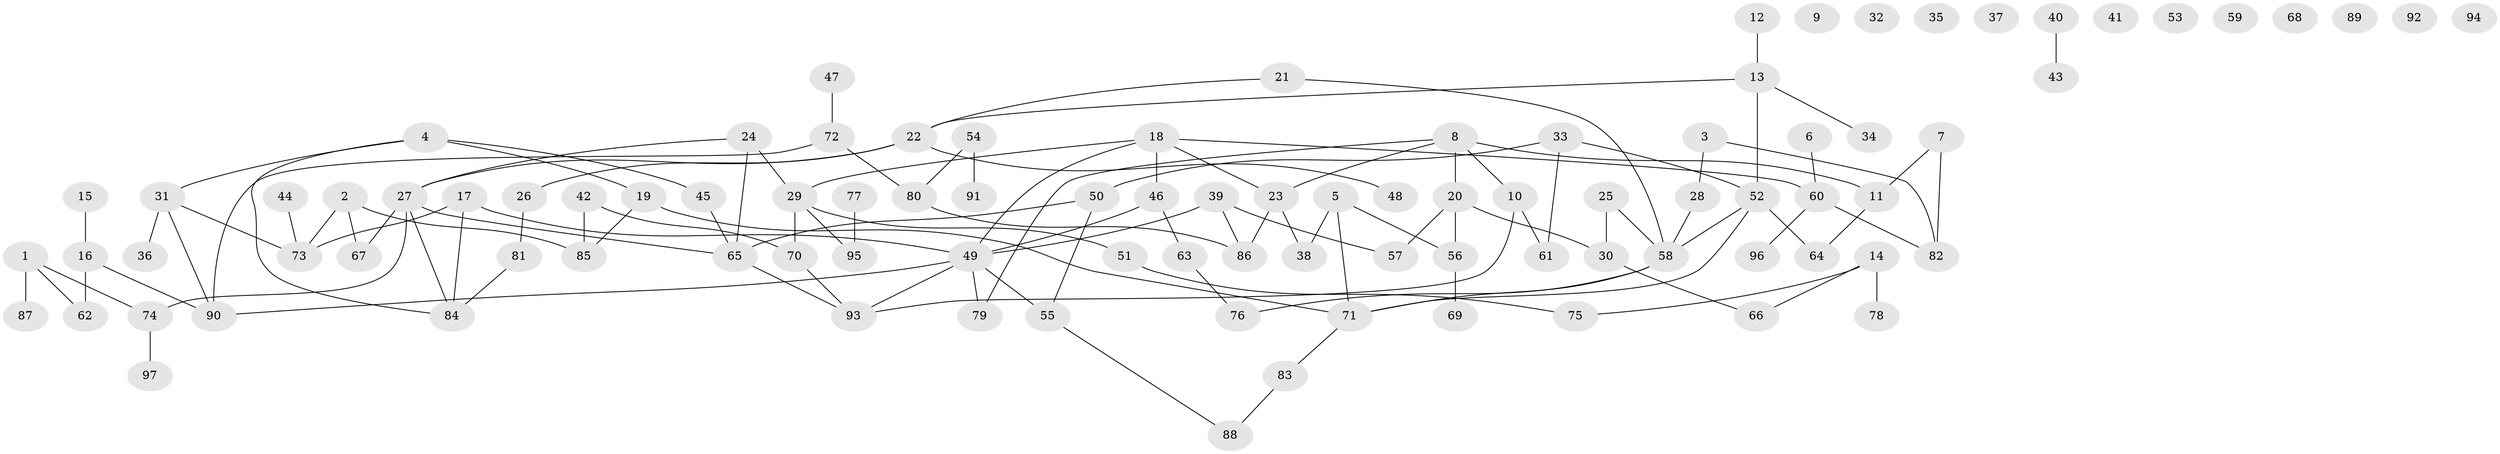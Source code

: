 // Generated by graph-tools (version 1.1) at 2025/00/03/09/25 03:00:53]
// undirected, 97 vertices, 117 edges
graph export_dot {
graph [start="1"]
  node [color=gray90,style=filled];
  1;
  2;
  3;
  4;
  5;
  6;
  7;
  8;
  9;
  10;
  11;
  12;
  13;
  14;
  15;
  16;
  17;
  18;
  19;
  20;
  21;
  22;
  23;
  24;
  25;
  26;
  27;
  28;
  29;
  30;
  31;
  32;
  33;
  34;
  35;
  36;
  37;
  38;
  39;
  40;
  41;
  42;
  43;
  44;
  45;
  46;
  47;
  48;
  49;
  50;
  51;
  52;
  53;
  54;
  55;
  56;
  57;
  58;
  59;
  60;
  61;
  62;
  63;
  64;
  65;
  66;
  67;
  68;
  69;
  70;
  71;
  72;
  73;
  74;
  75;
  76;
  77;
  78;
  79;
  80;
  81;
  82;
  83;
  84;
  85;
  86;
  87;
  88;
  89;
  90;
  91;
  92;
  93;
  94;
  95;
  96;
  97;
  1 -- 62;
  1 -- 74;
  1 -- 87;
  2 -- 67;
  2 -- 73;
  2 -- 85;
  3 -- 28;
  3 -- 82;
  4 -- 19;
  4 -- 31;
  4 -- 45;
  4 -- 84;
  5 -- 38;
  5 -- 56;
  5 -- 71;
  6 -- 60;
  7 -- 11;
  7 -- 82;
  8 -- 10;
  8 -- 11;
  8 -- 20;
  8 -- 23;
  8 -- 79;
  10 -- 61;
  10 -- 93;
  11 -- 64;
  12 -- 13;
  13 -- 22;
  13 -- 34;
  13 -- 52;
  14 -- 66;
  14 -- 75;
  14 -- 78;
  15 -- 16;
  16 -- 62;
  16 -- 90;
  17 -- 49;
  17 -- 73;
  17 -- 84;
  18 -- 23;
  18 -- 29;
  18 -- 46;
  18 -- 49;
  18 -- 60;
  19 -- 71;
  19 -- 85;
  20 -- 30;
  20 -- 56;
  20 -- 57;
  21 -- 22;
  21 -- 58;
  22 -- 26;
  22 -- 27;
  22 -- 48;
  23 -- 38;
  23 -- 86;
  24 -- 27;
  24 -- 29;
  24 -- 65;
  25 -- 30;
  25 -- 58;
  26 -- 81;
  27 -- 65;
  27 -- 67;
  27 -- 74;
  27 -- 84;
  28 -- 58;
  29 -- 51;
  29 -- 70;
  29 -- 95;
  30 -- 66;
  31 -- 36;
  31 -- 73;
  31 -- 90;
  33 -- 50;
  33 -- 52;
  33 -- 61;
  39 -- 49;
  39 -- 57;
  39 -- 86;
  40 -- 43;
  42 -- 70;
  42 -- 85;
  44 -- 73;
  45 -- 65;
  46 -- 49;
  46 -- 63;
  47 -- 72;
  49 -- 55;
  49 -- 79;
  49 -- 90;
  49 -- 93;
  50 -- 55;
  50 -- 65;
  51 -- 75;
  52 -- 58;
  52 -- 64;
  52 -- 71;
  54 -- 80;
  54 -- 91;
  55 -- 88;
  56 -- 69;
  58 -- 71;
  58 -- 76;
  60 -- 82;
  60 -- 96;
  63 -- 76;
  65 -- 93;
  70 -- 93;
  71 -- 83;
  72 -- 80;
  72 -- 90;
  74 -- 97;
  77 -- 95;
  80 -- 86;
  81 -- 84;
  83 -- 88;
}
